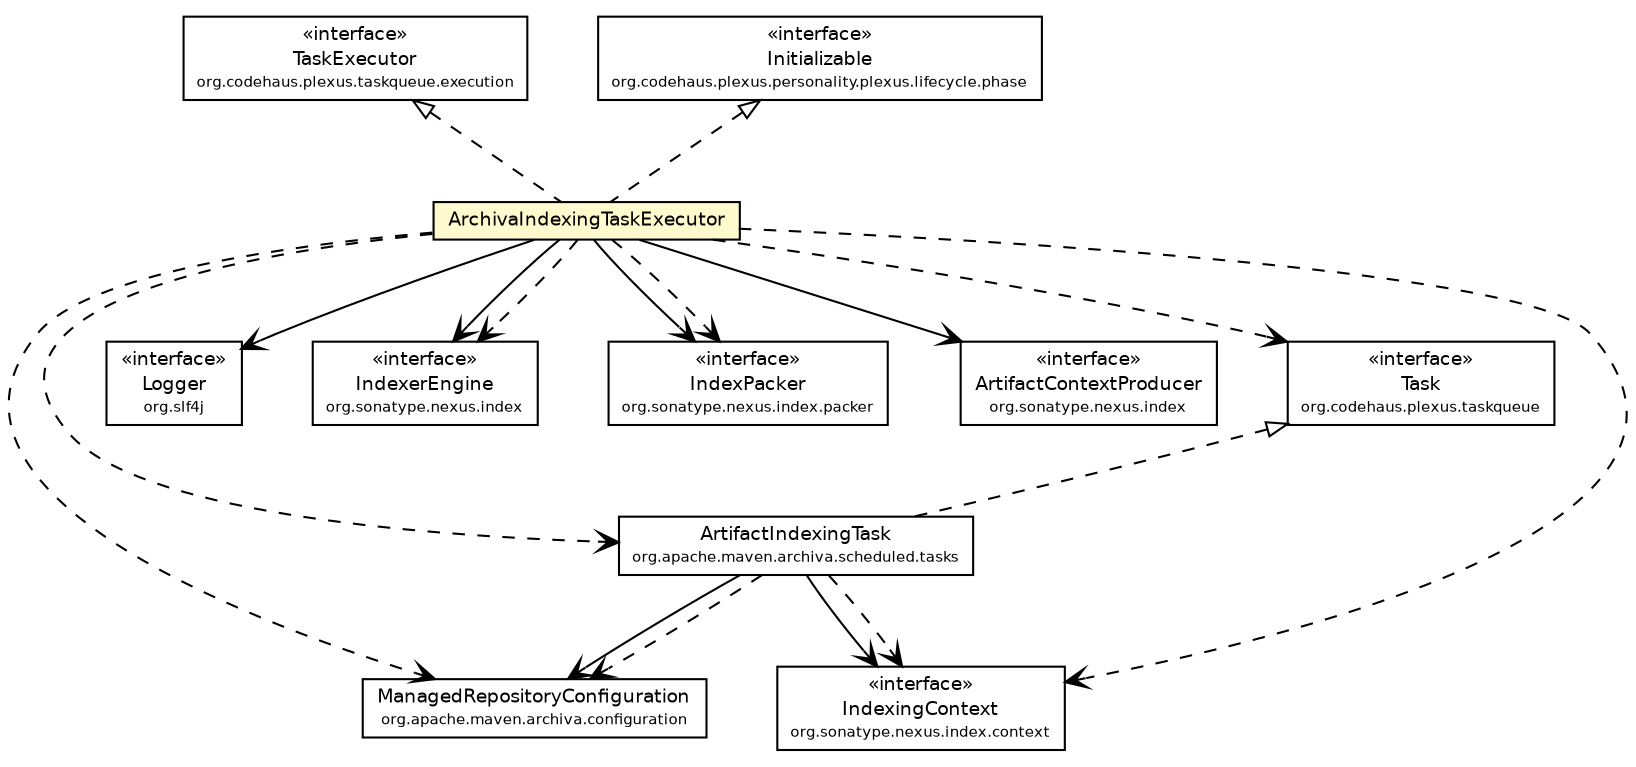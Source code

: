 #!/usr/local/bin/dot
#
# Class diagram 
# Generated by UmlGraph version 4.6 (http://www.spinellis.gr/sw/umlgraph)
#

digraph G {
	edge [fontname="Helvetica",fontsize=10,labelfontname="Helvetica",labelfontsize=10];
	node [fontname="Helvetica",fontsize=10,shape=plaintext];
	// org.apache.maven.archiva.scheduled.executors.ArchivaIndexingTaskExecutor
	c117326 [label=<<table border="0" cellborder="1" cellspacing="0" cellpadding="2" port="p" bgcolor="lemonChiffon" href="./ArchivaIndexingTaskExecutor.html">
		<tr><td><table border="0" cellspacing="0" cellpadding="1">
			<tr><td> ArchivaIndexingTaskExecutor </td></tr>
		</table></td></tr>
		</table>>, fontname="Helvetica", fontcolor="black", fontsize=9.0];
	// org.apache.maven.archiva.scheduled.tasks.ArtifactIndexingTask
	c117331 [label=<<table border="0" cellborder="1" cellspacing="0" cellpadding="2" port="p" href="../tasks/ArtifactIndexingTask.html">
		<tr><td><table border="0" cellspacing="0" cellpadding="1">
			<tr><td> ArtifactIndexingTask </td></tr>
			<tr><td><font point-size="7.0"> org.apache.maven.archiva.scheduled.tasks </font></td></tr>
		</table></td></tr>
		</table>>, fontname="Helvetica", fontcolor="black", fontsize=9.0];
	//org.apache.maven.archiva.scheduled.executors.ArchivaIndexingTaskExecutor implements org.codehaus.plexus.taskqueue.execution.TaskExecutor
	c117460:p -> c117326:p [dir=back,arrowtail=empty,style=dashed];
	//org.apache.maven.archiva.scheduled.executors.ArchivaIndexingTaskExecutor implements org.codehaus.plexus.personality.plexus.lifecycle.phase.Initializable
	c117461:p -> c117326:p [dir=back,arrowtail=empty,style=dashed];
	//org.apache.maven.archiva.scheduled.tasks.ArtifactIndexingTask implements org.codehaus.plexus.taskqueue.Task
	c117462:p -> c117331:p [dir=back,arrowtail=empty,style=dashed];
	// org.apache.maven.archiva.scheduled.executors.ArchivaIndexingTaskExecutor NAVASSOC org.slf4j.Logger
	c117326:p -> c117463:p [taillabel="", label="", headlabel="", fontname="Helvetica", fontcolor="black", fontsize=10.0, color="black", arrowhead=open];
	// org.apache.maven.archiva.scheduled.executors.ArchivaIndexingTaskExecutor NAVASSOC org.sonatype.nexus.index.IndexerEngine
	c117326:p -> c117464:p [taillabel="", label="", headlabel="", fontname="Helvetica", fontcolor="black", fontsize=10.0, color="black", arrowhead=open];
	// org.apache.maven.archiva.scheduled.executors.ArchivaIndexingTaskExecutor NAVASSOC org.sonatype.nexus.index.packer.IndexPacker
	c117326:p -> c117465:p [taillabel="", label="", headlabel="", fontname="Helvetica", fontcolor="black", fontsize=10.0, color="black", arrowhead=open];
	// org.apache.maven.archiva.scheduled.executors.ArchivaIndexingTaskExecutor NAVASSOC org.sonatype.nexus.index.ArtifactContextProducer
	c117326:p -> c117466:p [taillabel="", label="", headlabel="", fontname="Helvetica", fontcolor="black", fontsize=10.0, color="black", arrowhead=open];
	// org.apache.maven.archiva.scheduled.tasks.ArtifactIndexingTask NAVASSOC org.apache.maven.archiva.configuration.ManagedRepositoryConfiguration
	c117331:p -> c117467:p [taillabel="", label="", headlabel="", fontname="Helvetica", fontcolor="black", fontsize=10.0, color="black", arrowhead=open];
	// org.apache.maven.archiva.scheduled.tasks.ArtifactIndexingTask NAVASSOC org.sonatype.nexus.index.context.IndexingContext
	c117331:p -> c117468:p [taillabel="", label="", headlabel="", fontname="Helvetica", fontcolor="black", fontsize=10.0, color="black", arrowhead=open];
	// org.apache.maven.archiva.scheduled.executors.ArchivaIndexingTaskExecutor DEPEND org.sonatype.nexus.index.IndexerEngine
	c117326:p -> c117464:p [taillabel="", label="", headlabel="", fontname="Helvetica", fontcolor="black", fontsize=10.0, color="black", arrowhead=open, style=dashed];
	// org.apache.maven.archiva.scheduled.executors.ArchivaIndexingTaskExecutor DEPEND org.apache.maven.archiva.scheduled.tasks.ArtifactIndexingTask
	c117326:p -> c117331:p [taillabel="", label="", headlabel="", fontname="Helvetica", fontcolor="black", fontsize=10.0, color="black", arrowhead=open, style=dashed];
	// org.apache.maven.archiva.scheduled.executors.ArchivaIndexingTaskExecutor DEPEND org.codehaus.plexus.taskqueue.Task
	c117326:p -> c117462:p [taillabel="", label="", headlabel="", fontname="Helvetica", fontcolor="black", fontsize=10.0, color="black", arrowhead=open, style=dashed];
	// org.apache.maven.archiva.scheduled.executors.ArchivaIndexingTaskExecutor DEPEND org.sonatype.nexus.index.packer.IndexPacker
	c117326:p -> c117465:p [taillabel="", label="", headlabel="", fontname="Helvetica", fontcolor="black", fontsize=10.0, color="black", arrowhead=open, style=dashed];
	// org.apache.maven.archiva.scheduled.executors.ArchivaIndexingTaskExecutor DEPEND org.apache.maven.archiva.configuration.ManagedRepositoryConfiguration
	c117326:p -> c117467:p [taillabel="", label="", headlabel="", fontname="Helvetica", fontcolor="black", fontsize=10.0, color="black", arrowhead=open, style=dashed];
	// org.apache.maven.archiva.scheduled.executors.ArchivaIndexingTaskExecutor DEPEND org.sonatype.nexus.index.context.IndexingContext
	c117326:p -> c117468:p [taillabel="", label="", headlabel="", fontname="Helvetica", fontcolor="black", fontsize=10.0, color="black", arrowhead=open, style=dashed];
	// org.apache.maven.archiva.scheduled.tasks.ArtifactIndexingTask DEPEND org.apache.maven.archiva.configuration.ManagedRepositoryConfiguration
	c117331:p -> c117467:p [taillabel="", label="", headlabel="", fontname="Helvetica", fontcolor="black", fontsize=10.0, color="black", arrowhead=open, style=dashed];
	// org.apache.maven.archiva.scheduled.tasks.ArtifactIndexingTask DEPEND org.sonatype.nexus.index.context.IndexingContext
	c117331:p -> c117468:p [taillabel="", label="", headlabel="", fontname="Helvetica", fontcolor="black", fontsize=10.0, color="black", arrowhead=open, style=dashed];
	// org.apache.maven.archiva.configuration.ManagedRepositoryConfiguration
	c117467 [label=<<table border="0" cellborder="1" cellspacing="0" cellpadding="2" port="p" href="http://java.sun.com/j2se/1.4.2/docs/api/org/apache/maven/archiva/configuration/ManagedRepositoryConfiguration.html">
		<tr><td><table border="0" cellspacing="0" cellpadding="1">
			<tr><td> ManagedRepositoryConfiguration </td></tr>
			<tr><td><font point-size="7.0"> org.apache.maven.archiva.configuration </font></td></tr>
		</table></td></tr>
		</table>>, fontname="Helvetica", fontcolor="black", fontsize=9.0];
	// org.codehaus.plexus.taskqueue.Task
	c117462 [label=<<table border="0" cellborder="1" cellspacing="0" cellpadding="2" port="p" href="http://java.sun.com/j2se/1.4.2/docs/api/org/codehaus/plexus/taskqueue/Task.html">
		<tr><td><table border="0" cellspacing="0" cellpadding="1">
			<tr><td> &laquo;interface&raquo; </td></tr>
			<tr><td> Task </td></tr>
			<tr><td><font point-size="7.0"> org.codehaus.plexus.taskqueue </font></td></tr>
		</table></td></tr>
		</table>>, fontname="Helvetica", fontcolor="black", fontsize=9.0];
	// org.codehaus.plexus.taskqueue.execution.TaskExecutor
	c117460 [label=<<table border="0" cellborder="1" cellspacing="0" cellpadding="2" port="p" href="http://java.sun.com/j2se/1.4.2/docs/api/org/codehaus/plexus/taskqueue/execution/TaskExecutor.html">
		<tr><td><table border="0" cellspacing="0" cellpadding="1">
			<tr><td> &laquo;interface&raquo; </td></tr>
			<tr><td> TaskExecutor </td></tr>
			<tr><td><font point-size="7.0"> org.codehaus.plexus.taskqueue.execution </font></td></tr>
		</table></td></tr>
		</table>>, fontname="Helvetica", fontcolor="black", fontsize=9.0];
	// org.sonatype.nexus.index.IndexerEngine
	c117464 [label=<<table border="0" cellborder="1" cellspacing="0" cellpadding="2" port="p" href="http://java.sun.com/j2se/1.4.2/docs/api/org/sonatype/nexus/index/IndexerEngine.html">
		<tr><td><table border="0" cellspacing="0" cellpadding="1">
			<tr><td> &laquo;interface&raquo; </td></tr>
			<tr><td> IndexerEngine </td></tr>
			<tr><td><font point-size="7.0"> org.sonatype.nexus.index </font></td></tr>
		</table></td></tr>
		</table>>, fontname="Helvetica", fontcolor="black", fontsize=9.0];
	// org.slf4j.Logger
	c117463 [label=<<table border="0" cellborder="1" cellspacing="0" cellpadding="2" port="p" href="http://java.sun.com/j2se/1.4.2/docs/api/org/slf4j/Logger.html">
		<tr><td><table border="0" cellspacing="0" cellpadding="1">
			<tr><td> &laquo;interface&raquo; </td></tr>
			<tr><td> Logger </td></tr>
			<tr><td><font point-size="7.0"> org.slf4j </font></td></tr>
		</table></td></tr>
		</table>>, fontname="Helvetica", fontcolor="black", fontsize=9.0];
	// org.codehaus.plexus.personality.plexus.lifecycle.phase.Initializable
	c117461 [label=<<table border="0" cellborder="1" cellspacing="0" cellpadding="2" port="p" href="http://java.sun.com/j2se/1.4.2/docs/api/org/codehaus/plexus/personality/plexus/lifecycle/phase/Initializable.html">
		<tr><td><table border="0" cellspacing="0" cellpadding="1">
			<tr><td> &laquo;interface&raquo; </td></tr>
			<tr><td> Initializable </td></tr>
			<tr><td><font point-size="7.0"> org.codehaus.plexus.personality.plexus.lifecycle.phase </font></td></tr>
		</table></td></tr>
		</table>>, fontname="Helvetica", fontcolor="black", fontsize=9.0];
	// org.sonatype.nexus.index.context.IndexingContext
	c117468 [label=<<table border="0" cellborder="1" cellspacing="0" cellpadding="2" port="p" href="http://java.sun.com/j2se/1.4.2/docs/api/org/sonatype/nexus/index/context/IndexingContext.html">
		<tr><td><table border="0" cellspacing="0" cellpadding="1">
			<tr><td> &laquo;interface&raquo; </td></tr>
			<tr><td> IndexingContext </td></tr>
			<tr><td><font point-size="7.0"> org.sonatype.nexus.index.context </font></td></tr>
		</table></td></tr>
		</table>>, fontname="Helvetica", fontcolor="black", fontsize=9.0];
	// org.sonatype.nexus.index.packer.IndexPacker
	c117465 [label=<<table border="0" cellborder="1" cellspacing="0" cellpadding="2" port="p" href="http://java.sun.com/j2se/1.4.2/docs/api/org/sonatype/nexus/index/packer/IndexPacker.html">
		<tr><td><table border="0" cellspacing="0" cellpadding="1">
			<tr><td> &laquo;interface&raquo; </td></tr>
			<tr><td> IndexPacker </td></tr>
			<tr><td><font point-size="7.0"> org.sonatype.nexus.index.packer </font></td></tr>
		</table></td></tr>
		</table>>, fontname="Helvetica", fontcolor="black", fontsize=9.0];
	// org.sonatype.nexus.index.ArtifactContextProducer
	c117466 [label=<<table border="0" cellborder="1" cellspacing="0" cellpadding="2" port="p" href="http://java.sun.com/j2se/1.4.2/docs/api/org/sonatype/nexus/index/ArtifactContextProducer.html">
		<tr><td><table border="0" cellspacing="0" cellpadding="1">
			<tr><td> &laquo;interface&raquo; </td></tr>
			<tr><td> ArtifactContextProducer </td></tr>
			<tr><td><font point-size="7.0"> org.sonatype.nexus.index </font></td></tr>
		</table></td></tr>
		</table>>, fontname="Helvetica", fontcolor="black", fontsize=9.0];
}

